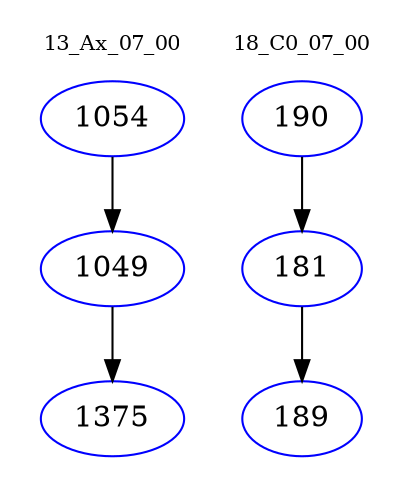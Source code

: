 digraph{
subgraph cluster_0 {
color = white
label = "13_Ax_07_00";
fontsize=10;
T0_1054 [label="1054", color="blue"]
T0_1054 -> T0_1049 [color="black"]
T0_1049 [label="1049", color="blue"]
T0_1049 -> T0_1375 [color="black"]
T0_1375 [label="1375", color="blue"]
}
subgraph cluster_1 {
color = white
label = "18_C0_07_00";
fontsize=10;
T1_190 [label="190", color="blue"]
T1_190 -> T1_181 [color="black"]
T1_181 [label="181", color="blue"]
T1_181 -> T1_189 [color="black"]
T1_189 [label="189", color="blue"]
}
}
